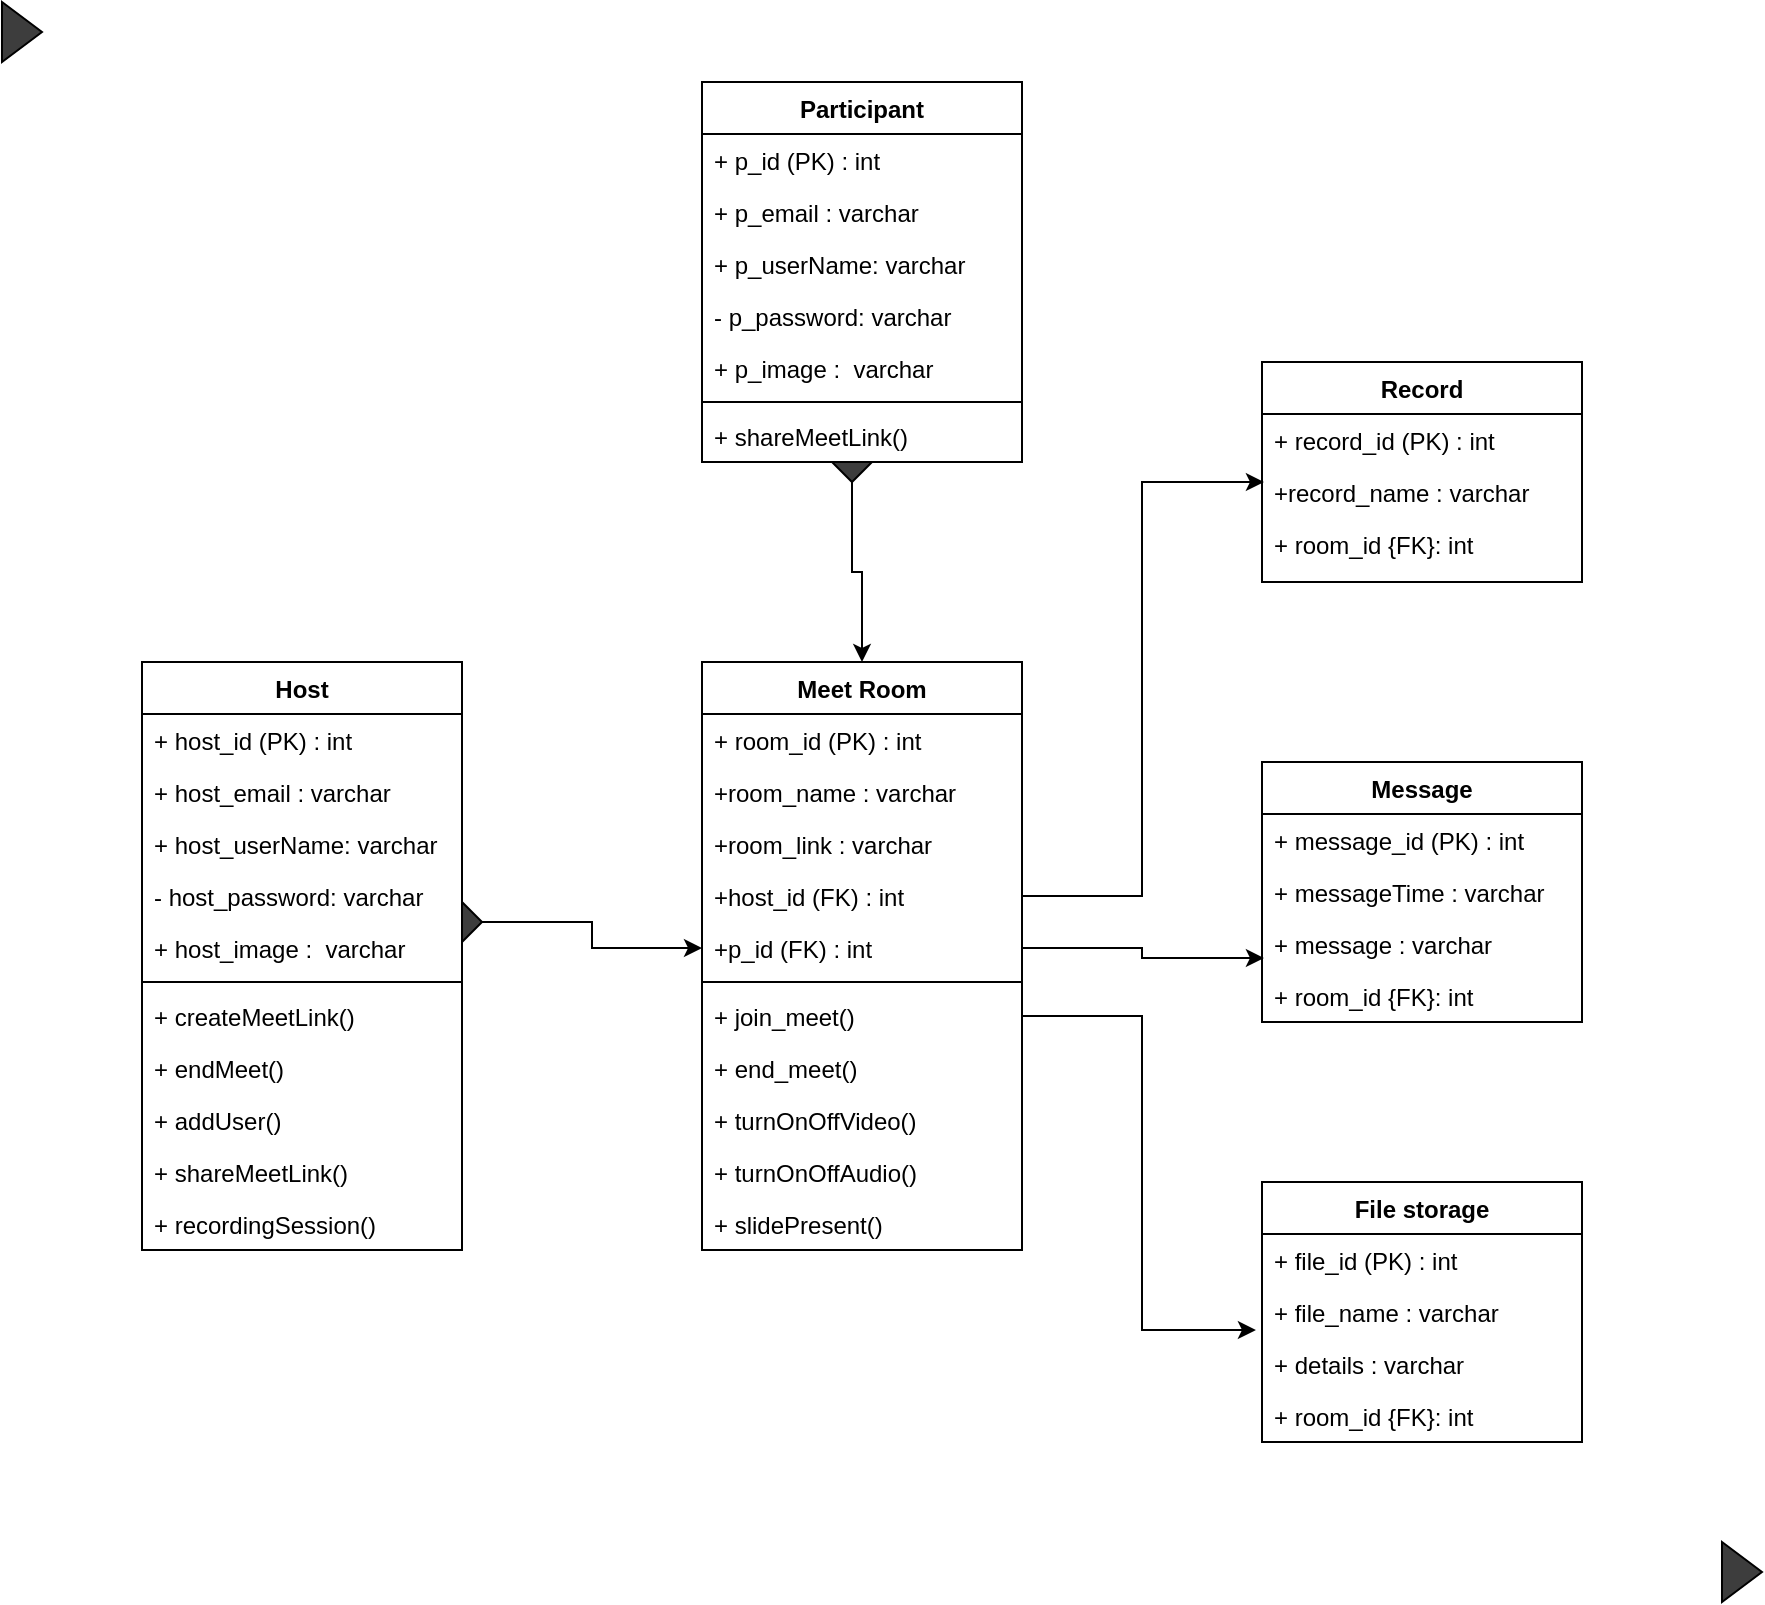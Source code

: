 <mxfile version="16.5.6" type="device"><diagram id="C5RBs43oDa-KdzZeNtuy" name="Page-1"><mxGraphModel dx="1157" dy="1812" grid="1" gridSize="10" guides="1" tooltips="1" connect="1" arrows="1" fold="1" page="1" pageScale="1" pageWidth="827" pageHeight="1169" math="0" shadow="0"><root><mxCell id="WIyWlLk6GJQsqaUBKTNV-0"/><mxCell id="WIyWlLk6GJQsqaUBKTNV-1" parent="WIyWlLk6GJQsqaUBKTNV-0"/><mxCell id="zkfFHV4jXpPFQw0GAbJ--0" value="Host" style="swimlane;fontStyle=1;align=center;verticalAlign=top;childLayout=stackLayout;horizontal=1;startSize=26;horizontalStack=0;resizeParent=1;resizeLast=0;collapsible=1;marginBottom=0;rounded=0;shadow=0;strokeWidth=1;" parent="WIyWlLk6GJQsqaUBKTNV-1" vertex="1"><mxGeometry x="80" y="270" width="160" height="294" as="geometry"><mxRectangle x="230" y="140" width="160" height="26" as="alternateBounds"/></mxGeometry></mxCell><mxCell id="zkfFHV4jXpPFQw0GAbJ--1" value="+ host_id (PK) : int" style="text;align=left;verticalAlign=top;spacingLeft=4;spacingRight=4;overflow=hidden;rotatable=0;points=[[0,0.5],[1,0.5]];portConstraint=eastwest;" parent="zkfFHV4jXpPFQw0GAbJ--0" vertex="1"><mxGeometry y="26" width="160" height="26" as="geometry"/></mxCell><mxCell id="zkfFHV4jXpPFQw0GAbJ--2" value="+ host_email : varchar" style="text;align=left;verticalAlign=top;spacingLeft=4;spacingRight=4;overflow=hidden;rotatable=0;points=[[0,0.5],[1,0.5]];portConstraint=eastwest;rounded=0;shadow=0;html=0;" parent="zkfFHV4jXpPFQw0GAbJ--0" vertex="1"><mxGeometry y="52" width="160" height="26" as="geometry"/></mxCell><mxCell id="08d1zyyeoywpJ8WN68DP-14" value="+ host_userName: varchar" style="text;align=left;verticalAlign=top;spacingLeft=4;spacingRight=4;overflow=hidden;rotatable=0;points=[[0,0.5],[1,0.5]];portConstraint=eastwest;rounded=0;shadow=0;html=0;" vertex="1" parent="zkfFHV4jXpPFQw0GAbJ--0"><mxGeometry y="78" width="160" height="26" as="geometry"/></mxCell><mxCell id="08d1zyyeoywpJ8WN68DP-15" value="- host_password: varchar" style="text;align=left;verticalAlign=top;spacingLeft=4;spacingRight=4;overflow=hidden;rotatable=0;points=[[0,0.5],[1,0.5]];portConstraint=eastwest;rounded=0;shadow=0;html=0;" vertex="1" parent="zkfFHV4jXpPFQw0GAbJ--0"><mxGeometry y="104" width="160" height="26" as="geometry"/></mxCell><mxCell id="zkfFHV4jXpPFQw0GAbJ--3" value="+ host_image :  varchar" style="text;align=left;verticalAlign=top;spacingLeft=4;spacingRight=4;overflow=hidden;rotatable=0;points=[[0,0.5],[1,0.5]];portConstraint=eastwest;rounded=0;shadow=0;html=0;" parent="zkfFHV4jXpPFQw0GAbJ--0" vertex="1"><mxGeometry y="130" width="160" height="26" as="geometry"/></mxCell><mxCell id="zkfFHV4jXpPFQw0GAbJ--4" value="" style="line;html=1;strokeWidth=1;align=left;verticalAlign=middle;spacingTop=-1;spacingLeft=3;spacingRight=3;rotatable=0;labelPosition=right;points=[];portConstraint=eastwest;" parent="zkfFHV4jXpPFQw0GAbJ--0" vertex="1"><mxGeometry y="156" width="160" height="8" as="geometry"/></mxCell><mxCell id="08d1zyyeoywpJ8WN68DP-16" value="+ createMeetLink()" style="text;align=left;verticalAlign=top;spacingLeft=4;spacingRight=4;overflow=hidden;rotatable=0;points=[[0,0.5],[1,0.5]];portConstraint=eastwest;" vertex="1" parent="zkfFHV4jXpPFQw0GAbJ--0"><mxGeometry y="164" width="160" height="26" as="geometry"/></mxCell><mxCell id="08d1zyyeoywpJ8WN68DP-30" value="+ endMeet()" style="text;align=left;verticalAlign=top;spacingLeft=4;spacingRight=4;overflow=hidden;rotatable=0;points=[[0,0.5],[1,0.5]];portConstraint=eastwest;" vertex="1" parent="zkfFHV4jXpPFQw0GAbJ--0"><mxGeometry y="190" width="160" height="26" as="geometry"/></mxCell><mxCell id="08d1zyyeoywpJ8WN68DP-17" value="+ addUser()" style="text;align=left;verticalAlign=top;spacingLeft=4;spacingRight=4;overflow=hidden;rotatable=0;points=[[0,0.5],[1,0.5]];portConstraint=eastwest;" vertex="1" parent="zkfFHV4jXpPFQw0GAbJ--0"><mxGeometry y="216" width="160" height="26" as="geometry"/></mxCell><mxCell id="08d1zyyeoywpJ8WN68DP-18" value="+ shareMeetLink()" style="text;align=left;verticalAlign=top;spacingLeft=4;spacingRight=4;overflow=hidden;rotatable=0;points=[[0,0.5],[1,0.5]];portConstraint=eastwest;" vertex="1" parent="zkfFHV4jXpPFQw0GAbJ--0"><mxGeometry y="242" width="160" height="26" as="geometry"/></mxCell><mxCell id="zkfFHV4jXpPFQw0GAbJ--5" value="+ recordingSession()" style="text;align=left;verticalAlign=top;spacingLeft=4;spacingRight=4;overflow=hidden;rotatable=0;points=[[0,0.5],[1,0.5]];portConstraint=eastwest;" parent="zkfFHV4jXpPFQw0GAbJ--0" vertex="1"><mxGeometry y="268" width="160" height="26" as="geometry"/></mxCell><mxCell id="zkfFHV4jXpPFQw0GAbJ--6" value="Meet Room" style="swimlane;fontStyle=1;align=center;verticalAlign=top;childLayout=stackLayout;horizontal=1;startSize=26;horizontalStack=0;resizeParent=1;resizeLast=0;collapsible=1;marginBottom=0;rounded=0;shadow=0;strokeWidth=1;" parent="WIyWlLk6GJQsqaUBKTNV-1" vertex="1"><mxGeometry x="360" y="270" width="160" height="294" as="geometry"><mxRectangle x="130" y="380" width="160" height="26" as="alternateBounds"/></mxGeometry></mxCell><mxCell id="zkfFHV4jXpPFQw0GAbJ--7" value="+ room_id (PK) : int" style="text;align=left;verticalAlign=top;spacingLeft=4;spacingRight=4;overflow=hidden;rotatable=0;points=[[0,0.5],[1,0.5]];portConstraint=eastwest;" parent="zkfFHV4jXpPFQw0GAbJ--6" vertex="1"><mxGeometry y="26" width="160" height="26" as="geometry"/></mxCell><mxCell id="zkfFHV4jXpPFQw0GAbJ--8" value="+room_name : varchar" style="text;align=left;verticalAlign=top;spacingLeft=4;spacingRight=4;overflow=hidden;rotatable=0;points=[[0,0.5],[1,0.5]];portConstraint=eastwest;rounded=0;shadow=0;html=0;" parent="zkfFHV4jXpPFQw0GAbJ--6" vertex="1"><mxGeometry y="52" width="160" height="26" as="geometry"/></mxCell><mxCell id="08d1zyyeoywpJ8WN68DP-1" value="+room_link : varchar" style="text;align=left;verticalAlign=top;spacingLeft=4;spacingRight=4;overflow=hidden;rotatable=0;points=[[0,0.5],[1,0.5]];portConstraint=eastwest;rounded=0;shadow=0;html=0;" vertex="1" parent="zkfFHV4jXpPFQw0GAbJ--6"><mxGeometry y="78" width="160" height="26" as="geometry"/></mxCell><mxCell id="08d1zyyeoywpJ8WN68DP-3" value="+host_id (FK) : int" style="text;align=left;verticalAlign=top;spacingLeft=4;spacingRight=4;overflow=hidden;rotatable=0;points=[[0,0.5],[1,0.5]];portConstraint=eastwest;rounded=0;shadow=0;html=0;" vertex="1" parent="zkfFHV4jXpPFQw0GAbJ--6"><mxGeometry y="104" width="160" height="26" as="geometry"/></mxCell><mxCell id="08d1zyyeoywpJ8WN68DP-0" value="+p_id (FK) : int" style="text;align=left;verticalAlign=top;spacingLeft=4;spacingRight=4;overflow=hidden;rotatable=0;points=[[0,0.5],[1,0.5]];portConstraint=eastwest;rounded=0;shadow=0;html=0;" vertex="1" parent="zkfFHV4jXpPFQw0GAbJ--6"><mxGeometry y="130" width="160" height="26" as="geometry"/></mxCell><mxCell id="zkfFHV4jXpPFQw0GAbJ--9" value="" style="line;html=1;strokeWidth=1;align=left;verticalAlign=middle;spacingTop=-1;spacingLeft=3;spacingRight=3;rotatable=0;labelPosition=right;points=[];portConstraint=eastwest;" parent="zkfFHV4jXpPFQw0GAbJ--6" vertex="1"><mxGeometry y="156" width="160" height="8" as="geometry"/></mxCell><mxCell id="08d1zyyeoywpJ8WN68DP-7" value="+ join_meet()" style="text;align=left;verticalAlign=top;spacingLeft=4;spacingRight=4;overflow=hidden;rotatable=0;points=[[0,0.5],[1,0.5]];portConstraint=eastwest;fontStyle=0" vertex="1" parent="zkfFHV4jXpPFQw0GAbJ--6"><mxGeometry y="164" width="160" height="26" as="geometry"/></mxCell><mxCell id="zkfFHV4jXpPFQw0GAbJ--10" value="+ end_meet()" style="text;align=left;verticalAlign=top;spacingLeft=4;spacingRight=4;overflow=hidden;rotatable=0;points=[[0,0.5],[1,0.5]];portConstraint=eastwest;fontStyle=0" parent="zkfFHV4jXpPFQw0GAbJ--6" vertex="1"><mxGeometry y="190" width="160" height="26" as="geometry"/></mxCell><mxCell id="08d1zyyeoywpJ8WN68DP-4" value="+ turnOnOffVideo()" style="text;align=left;verticalAlign=top;spacingLeft=4;spacingRight=4;overflow=hidden;rotatable=0;points=[[0,0.5],[1,0.5]];portConstraint=eastwest;" vertex="1" parent="zkfFHV4jXpPFQw0GAbJ--6"><mxGeometry y="216" width="160" height="26" as="geometry"/></mxCell><mxCell id="08d1zyyeoywpJ8WN68DP-5" value="+ turnOnOffAudio()" style="text;align=left;verticalAlign=top;spacingLeft=4;spacingRight=4;overflow=hidden;rotatable=0;points=[[0,0.5],[1,0.5]];portConstraint=eastwest;" vertex="1" parent="zkfFHV4jXpPFQw0GAbJ--6"><mxGeometry y="242" width="160" height="26" as="geometry"/></mxCell><mxCell id="zkfFHV4jXpPFQw0GAbJ--11" value="+ slidePresent()" style="text;align=left;verticalAlign=top;spacingLeft=4;spacingRight=4;overflow=hidden;rotatable=0;points=[[0,0.5],[1,0.5]];portConstraint=eastwest;" parent="zkfFHV4jXpPFQw0GAbJ--6" vertex="1"><mxGeometry y="268" width="160" height="26" as="geometry"/></mxCell><mxCell id="08d1zyyeoywpJ8WN68DP-19" value="Participant" style="swimlane;fontStyle=1;align=center;verticalAlign=top;childLayout=stackLayout;horizontal=1;startSize=26;horizontalStack=0;resizeParent=1;resizeLast=0;collapsible=1;marginBottom=0;rounded=0;shadow=0;strokeWidth=1;labelBackgroundColor=none;" vertex="1" parent="WIyWlLk6GJQsqaUBKTNV-1"><mxGeometry x="360" y="-20" width="160" height="190" as="geometry"><mxRectangle x="230" y="140" width="160" height="26" as="alternateBounds"/></mxGeometry></mxCell><mxCell id="08d1zyyeoywpJ8WN68DP-20" value="+ p_id (PK) : int" style="text;align=left;verticalAlign=top;spacingLeft=4;spacingRight=4;overflow=hidden;rotatable=0;points=[[0,0.5],[1,0.5]];portConstraint=eastwest;" vertex="1" parent="08d1zyyeoywpJ8WN68DP-19"><mxGeometry y="26" width="160" height="26" as="geometry"/></mxCell><mxCell id="08d1zyyeoywpJ8WN68DP-21" value="+ p_email : varchar" style="text;align=left;verticalAlign=top;spacingLeft=4;spacingRight=4;overflow=hidden;rotatable=0;points=[[0,0.5],[1,0.5]];portConstraint=eastwest;rounded=0;shadow=0;html=0;" vertex="1" parent="08d1zyyeoywpJ8WN68DP-19"><mxGeometry y="52" width="160" height="26" as="geometry"/></mxCell><mxCell id="08d1zyyeoywpJ8WN68DP-22" value="+ p_userName: varchar" style="text;align=left;verticalAlign=top;spacingLeft=4;spacingRight=4;overflow=hidden;rotatable=0;points=[[0,0.5],[1,0.5]];portConstraint=eastwest;rounded=0;shadow=0;html=0;" vertex="1" parent="08d1zyyeoywpJ8WN68DP-19"><mxGeometry y="78" width="160" height="26" as="geometry"/></mxCell><mxCell id="08d1zyyeoywpJ8WN68DP-23" value="- p_password: varchar" style="text;align=left;verticalAlign=top;spacingLeft=4;spacingRight=4;overflow=hidden;rotatable=0;points=[[0,0.5],[1,0.5]];portConstraint=eastwest;rounded=0;shadow=0;html=0;" vertex="1" parent="08d1zyyeoywpJ8WN68DP-19"><mxGeometry y="104" width="160" height="26" as="geometry"/></mxCell><mxCell id="08d1zyyeoywpJ8WN68DP-24" value="+ p_image :  varchar" style="text;align=left;verticalAlign=top;spacingLeft=4;spacingRight=4;overflow=hidden;rotatable=0;points=[[0,0.5],[1,0.5]];portConstraint=eastwest;rounded=0;shadow=0;html=0;" vertex="1" parent="08d1zyyeoywpJ8WN68DP-19"><mxGeometry y="130" width="160" height="26" as="geometry"/></mxCell><mxCell id="08d1zyyeoywpJ8WN68DP-25" value="" style="line;html=1;strokeWidth=1;align=left;verticalAlign=middle;spacingTop=-1;spacingLeft=3;spacingRight=3;rotatable=0;labelPosition=right;points=[];portConstraint=eastwest;" vertex="1" parent="08d1zyyeoywpJ8WN68DP-19"><mxGeometry y="156" width="160" height="8" as="geometry"/></mxCell><mxCell id="08d1zyyeoywpJ8WN68DP-28" value="+ shareMeetLink()" style="text;align=left;verticalAlign=top;spacingLeft=4;spacingRight=4;overflow=hidden;rotatable=0;points=[[0,0.5],[1,0.5]];portConstraint=eastwest;" vertex="1" parent="08d1zyyeoywpJ8WN68DP-19"><mxGeometry y="164" width="160" height="26" as="geometry"/></mxCell><mxCell id="08d1zyyeoywpJ8WN68DP-31" value="Record" style="swimlane;fontStyle=1;align=center;verticalAlign=top;childLayout=stackLayout;horizontal=1;startSize=26;horizontalStack=0;resizeParent=1;resizeLast=0;collapsible=1;marginBottom=0;rounded=0;shadow=0;strokeWidth=1;" vertex="1" parent="WIyWlLk6GJQsqaUBKTNV-1"><mxGeometry x="640" y="120" width="160" height="110" as="geometry"><mxRectangle x="130" y="380" width="160" height="26" as="alternateBounds"/></mxGeometry></mxCell><mxCell id="08d1zyyeoywpJ8WN68DP-32" value="+ record_id (PK) : int" style="text;align=left;verticalAlign=top;spacingLeft=4;spacingRight=4;overflow=hidden;rotatable=0;points=[[0,0.5],[1,0.5]];portConstraint=eastwest;" vertex="1" parent="08d1zyyeoywpJ8WN68DP-31"><mxGeometry y="26" width="160" height="26" as="geometry"/></mxCell><mxCell id="08d1zyyeoywpJ8WN68DP-33" value="+record_name : varchar" style="text;align=left;verticalAlign=top;spacingLeft=4;spacingRight=4;overflow=hidden;rotatable=0;points=[[0,0.5],[1,0.5]];portConstraint=eastwest;rounded=0;shadow=0;html=0;" vertex="1" parent="08d1zyyeoywpJ8WN68DP-31"><mxGeometry y="52" width="160" height="26" as="geometry"/></mxCell><mxCell id="08d1zyyeoywpJ8WN68DP-34" value="+ room_id {FK}: int" style="text;align=left;verticalAlign=top;spacingLeft=4;spacingRight=4;overflow=hidden;rotatable=0;points=[[0,0.5],[1,0.5]];portConstraint=eastwest;rounded=0;shadow=0;html=0;" vertex="1" parent="08d1zyyeoywpJ8WN68DP-31"><mxGeometry y="78" width="160" height="26" as="geometry"/></mxCell><mxCell id="08d1zyyeoywpJ8WN68DP-43" value="Message" style="swimlane;fontStyle=1;align=center;verticalAlign=top;childLayout=stackLayout;horizontal=1;startSize=26;horizontalStack=0;resizeParent=1;resizeLast=0;collapsible=1;marginBottom=0;rounded=0;shadow=0;strokeWidth=1;" vertex="1" parent="WIyWlLk6GJQsqaUBKTNV-1"><mxGeometry x="640" y="320" width="160" height="130" as="geometry"><mxRectangle x="130" y="380" width="160" height="26" as="alternateBounds"/></mxGeometry></mxCell><mxCell id="08d1zyyeoywpJ8WN68DP-44" value="+ message_id (PK) : int" style="text;align=left;verticalAlign=top;spacingLeft=4;spacingRight=4;overflow=hidden;rotatable=0;points=[[0,0.5],[1,0.5]];portConstraint=eastwest;" vertex="1" parent="08d1zyyeoywpJ8WN68DP-43"><mxGeometry y="26" width="160" height="26" as="geometry"/></mxCell><mxCell id="08d1zyyeoywpJ8WN68DP-47" value="+ messageTime : varchar" style="text;align=left;verticalAlign=top;spacingLeft=4;spacingRight=4;overflow=hidden;rotatable=0;points=[[0,0.5],[1,0.5]];portConstraint=eastwest;rounded=0;shadow=0;html=0;" vertex="1" parent="08d1zyyeoywpJ8WN68DP-43"><mxGeometry y="52" width="160" height="26" as="geometry"/></mxCell><mxCell id="08d1zyyeoywpJ8WN68DP-45" value="+ message : varchar" style="text;align=left;verticalAlign=top;spacingLeft=4;spacingRight=4;overflow=hidden;rotatable=0;points=[[0,0.5],[1,0.5]];portConstraint=eastwest;rounded=0;shadow=0;html=0;" vertex="1" parent="08d1zyyeoywpJ8WN68DP-43"><mxGeometry y="78" width="160" height="26" as="geometry"/></mxCell><mxCell id="08d1zyyeoywpJ8WN68DP-46" value="+ room_id {FK}: int" style="text;align=left;verticalAlign=top;spacingLeft=4;spacingRight=4;overflow=hidden;rotatable=0;points=[[0,0.5],[1,0.5]];portConstraint=eastwest;rounded=0;shadow=0;html=0;" vertex="1" parent="08d1zyyeoywpJ8WN68DP-43"><mxGeometry y="104" width="160" height="26" as="geometry"/></mxCell><mxCell id="08d1zyyeoywpJ8WN68DP-49" value="File storage" style="swimlane;fontStyle=1;align=center;verticalAlign=top;childLayout=stackLayout;horizontal=1;startSize=26;horizontalStack=0;resizeParent=1;resizeLast=0;collapsible=1;marginBottom=0;rounded=0;shadow=0;strokeWidth=1;" vertex="1" parent="WIyWlLk6GJQsqaUBKTNV-1"><mxGeometry x="640" y="530" width="160" height="130" as="geometry"><mxRectangle x="130" y="380" width="160" height="26" as="alternateBounds"/></mxGeometry></mxCell><mxCell id="08d1zyyeoywpJ8WN68DP-50" value="+ file_id (PK) : int" style="text;align=left;verticalAlign=top;spacingLeft=4;spacingRight=4;overflow=hidden;rotatable=0;points=[[0,0.5],[1,0.5]];portConstraint=eastwest;" vertex="1" parent="08d1zyyeoywpJ8WN68DP-49"><mxGeometry y="26" width="160" height="26" as="geometry"/></mxCell><mxCell id="08d1zyyeoywpJ8WN68DP-51" value="+ file_name : varchar" style="text;align=left;verticalAlign=top;spacingLeft=4;spacingRight=4;overflow=hidden;rotatable=0;points=[[0,0.5],[1,0.5]];portConstraint=eastwest;rounded=0;shadow=0;html=0;" vertex="1" parent="08d1zyyeoywpJ8WN68DP-49"><mxGeometry y="52" width="160" height="26" as="geometry"/></mxCell><mxCell id="08d1zyyeoywpJ8WN68DP-52" value="+ details : varchar" style="text;align=left;verticalAlign=top;spacingLeft=4;spacingRight=4;overflow=hidden;rotatable=0;points=[[0,0.5],[1,0.5]];portConstraint=eastwest;rounded=0;shadow=0;html=0;" vertex="1" parent="08d1zyyeoywpJ8WN68DP-49"><mxGeometry y="78" width="160" height="26" as="geometry"/></mxCell><mxCell id="08d1zyyeoywpJ8WN68DP-53" value="+ room_id {FK}: int" style="text;align=left;verticalAlign=top;spacingLeft=4;spacingRight=4;overflow=hidden;rotatable=0;points=[[0,0.5],[1,0.5]];portConstraint=eastwest;rounded=0;shadow=0;html=0;" vertex="1" parent="08d1zyyeoywpJ8WN68DP-49"><mxGeometry y="104" width="160" height="26" as="geometry"/></mxCell><mxCell id="08d1zyyeoywpJ8WN68DP-54" style="edgeStyle=orthogonalEdgeStyle;rounded=0;orthogonalLoop=1;jettySize=auto;html=1;exitX=1;exitY=0.5;exitDx=0;exitDy=0;entryX=0.006;entryY=1.308;entryDx=0;entryDy=0;entryPerimeter=0;" edge="1" parent="WIyWlLk6GJQsqaUBKTNV-1" source="08d1zyyeoywpJ8WN68DP-3" target="08d1zyyeoywpJ8WN68DP-32"><mxGeometry relative="1" as="geometry"/></mxCell><mxCell id="08d1zyyeoywpJ8WN68DP-55" style="edgeStyle=orthogonalEdgeStyle;rounded=0;orthogonalLoop=1;jettySize=auto;html=1;exitX=1;exitY=0.5;exitDx=0;exitDy=0;entryX=0.006;entryY=0.769;entryDx=0;entryDy=0;entryPerimeter=0;" edge="1" parent="WIyWlLk6GJQsqaUBKTNV-1" source="08d1zyyeoywpJ8WN68DP-0" target="08d1zyyeoywpJ8WN68DP-45"><mxGeometry relative="1" as="geometry"/></mxCell><mxCell id="08d1zyyeoywpJ8WN68DP-56" style="edgeStyle=orthogonalEdgeStyle;rounded=0;orthogonalLoop=1;jettySize=auto;html=1;exitX=1;exitY=0.5;exitDx=0;exitDy=0;entryX=-0.019;entryY=-0.154;entryDx=0;entryDy=0;entryPerimeter=0;" edge="1" parent="WIyWlLk6GJQsqaUBKTNV-1" source="08d1zyyeoywpJ8WN68DP-7" target="08d1zyyeoywpJ8WN68DP-52"><mxGeometry relative="1" as="geometry"/></mxCell><mxCell id="08d1zyyeoywpJ8WN68DP-58" style="edgeStyle=orthogonalEdgeStyle;rounded=0;orthogonalLoop=1;jettySize=auto;html=1;exitX=0;exitY=0.5;exitDx=0;exitDy=0;entryX=0;entryY=0.5;entryDx=0;entryDy=0;" edge="1" parent="WIyWlLk6GJQsqaUBKTNV-1" source="08d1zyyeoywpJ8WN68DP-57" target="08d1zyyeoywpJ8WN68DP-0"><mxGeometry relative="1" as="geometry"><Array as="points"><mxPoint x="305" y="400"/><mxPoint x="305" y="413"/></Array></mxGeometry></mxCell><mxCell id="08d1zyyeoywpJ8WN68DP-57" value="" style="triangle;whiteSpace=wrap;html=1;fillColor=#3D3D3D;" vertex="1" parent="WIyWlLk6GJQsqaUBKTNV-1"><mxGeometry x="240" y="390" width="10" height="20" as="geometry"/></mxCell><mxCell id="08d1zyyeoywpJ8WN68DP-60" style="edgeStyle=orthogonalEdgeStyle;rounded=0;orthogonalLoop=1;jettySize=auto;html=1;exitX=0;exitY=0.5;exitDx=0;exitDy=0;" edge="1" parent="WIyWlLk6GJQsqaUBKTNV-1" source="08d1zyyeoywpJ8WN68DP-59" target="zkfFHV4jXpPFQw0GAbJ--6"><mxGeometry relative="1" as="geometry"><Array as="points"><mxPoint x="435" y="225"/><mxPoint x="440" y="225"/></Array></mxGeometry></mxCell><mxCell id="08d1zyyeoywpJ8WN68DP-59" value="" style="triangle;whiteSpace=wrap;html=1;fillColor=#3D3D3D;rotation=90;" vertex="1" parent="WIyWlLk6GJQsqaUBKTNV-1"><mxGeometry x="430" y="165" width="10" height="20" as="geometry"/></mxCell><mxCell id="08d1zyyeoywpJ8WN68DP-61" value="" style="triangle;whiteSpace=wrap;html=1;labelBackgroundColor=none;fillColor=#3D3D3D;" vertex="1" parent="WIyWlLk6GJQsqaUBKTNV-1"><mxGeometry x="10" y="-60" width="20" height="30" as="geometry"/></mxCell><mxCell id="08d1zyyeoywpJ8WN68DP-62" value="" style="triangle;whiteSpace=wrap;html=1;labelBackgroundColor=none;fillColor=#3D3D3D;" vertex="1" parent="WIyWlLk6GJQsqaUBKTNV-1"><mxGeometry x="870" y="710" width="20" height="30" as="geometry"/></mxCell></root></mxGraphModel></diagram></mxfile>